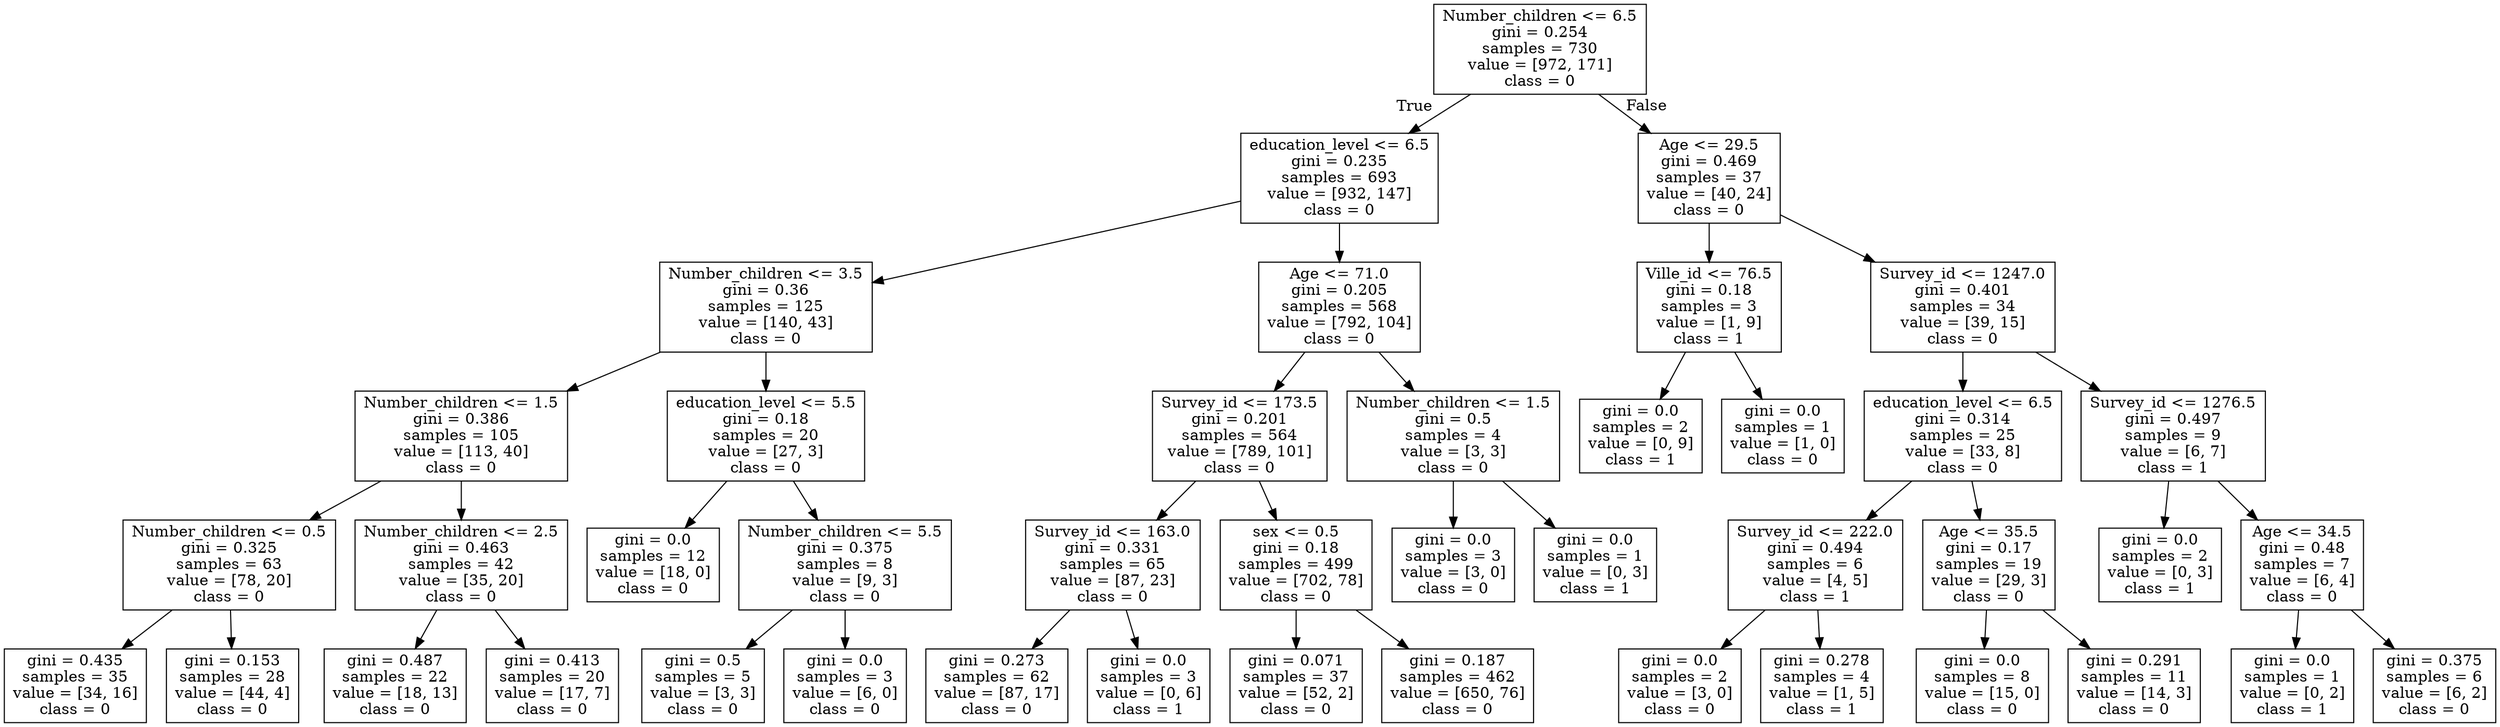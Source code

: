 digraph Tree {
node [shape=box] ;
0 [label="Number_children <= 6.5\ngini = 0.254\nsamples = 730\nvalue = [972, 171]\nclass = 0"] ;
1 [label="education_level <= 6.5\ngini = 0.235\nsamples = 693\nvalue = [932, 147]\nclass = 0"] ;
0 -> 1 [labeldistance=2.5, labelangle=45, headlabel="True"] ;
2 [label="Number_children <= 3.5\ngini = 0.36\nsamples = 125\nvalue = [140, 43]\nclass = 0"] ;
1 -> 2 ;
3 [label="Number_children <= 1.5\ngini = 0.386\nsamples = 105\nvalue = [113, 40]\nclass = 0"] ;
2 -> 3 ;
4 [label="Number_children <= 0.5\ngini = 0.325\nsamples = 63\nvalue = [78, 20]\nclass = 0"] ;
3 -> 4 ;
5 [label="gini = 0.435\nsamples = 35\nvalue = [34, 16]\nclass = 0"] ;
4 -> 5 ;
6 [label="gini = 0.153\nsamples = 28\nvalue = [44, 4]\nclass = 0"] ;
4 -> 6 ;
7 [label="Number_children <= 2.5\ngini = 0.463\nsamples = 42\nvalue = [35, 20]\nclass = 0"] ;
3 -> 7 ;
8 [label="gini = 0.487\nsamples = 22\nvalue = [18, 13]\nclass = 0"] ;
7 -> 8 ;
9 [label="gini = 0.413\nsamples = 20\nvalue = [17, 7]\nclass = 0"] ;
7 -> 9 ;
10 [label="education_level <= 5.5\ngini = 0.18\nsamples = 20\nvalue = [27, 3]\nclass = 0"] ;
2 -> 10 ;
11 [label="gini = 0.0\nsamples = 12\nvalue = [18, 0]\nclass = 0"] ;
10 -> 11 ;
12 [label="Number_children <= 5.5\ngini = 0.375\nsamples = 8\nvalue = [9, 3]\nclass = 0"] ;
10 -> 12 ;
13 [label="gini = 0.5\nsamples = 5\nvalue = [3, 3]\nclass = 0"] ;
12 -> 13 ;
14 [label="gini = 0.0\nsamples = 3\nvalue = [6, 0]\nclass = 0"] ;
12 -> 14 ;
15 [label="Age <= 71.0\ngini = 0.205\nsamples = 568\nvalue = [792, 104]\nclass = 0"] ;
1 -> 15 ;
16 [label="Survey_id <= 173.5\ngini = 0.201\nsamples = 564\nvalue = [789, 101]\nclass = 0"] ;
15 -> 16 ;
17 [label="Survey_id <= 163.0\ngini = 0.331\nsamples = 65\nvalue = [87, 23]\nclass = 0"] ;
16 -> 17 ;
18 [label="gini = 0.273\nsamples = 62\nvalue = [87, 17]\nclass = 0"] ;
17 -> 18 ;
19 [label="gini = 0.0\nsamples = 3\nvalue = [0, 6]\nclass = 1"] ;
17 -> 19 ;
20 [label="sex <= 0.5\ngini = 0.18\nsamples = 499\nvalue = [702, 78]\nclass = 0"] ;
16 -> 20 ;
21 [label="gini = 0.071\nsamples = 37\nvalue = [52, 2]\nclass = 0"] ;
20 -> 21 ;
22 [label="gini = 0.187\nsamples = 462\nvalue = [650, 76]\nclass = 0"] ;
20 -> 22 ;
23 [label="Number_children <= 1.5\ngini = 0.5\nsamples = 4\nvalue = [3, 3]\nclass = 0"] ;
15 -> 23 ;
24 [label="gini = 0.0\nsamples = 3\nvalue = [3, 0]\nclass = 0"] ;
23 -> 24 ;
25 [label="gini = 0.0\nsamples = 1\nvalue = [0, 3]\nclass = 1"] ;
23 -> 25 ;
26 [label="Age <= 29.5\ngini = 0.469\nsamples = 37\nvalue = [40, 24]\nclass = 0"] ;
0 -> 26 [labeldistance=2.5, labelangle=-45, headlabel="False"] ;
27 [label="Ville_id <= 76.5\ngini = 0.18\nsamples = 3\nvalue = [1, 9]\nclass = 1"] ;
26 -> 27 ;
28 [label="gini = 0.0\nsamples = 2\nvalue = [0, 9]\nclass = 1"] ;
27 -> 28 ;
29 [label="gini = 0.0\nsamples = 1\nvalue = [1, 0]\nclass = 0"] ;
27 -> 29 ;
30 [label="Survey_id <= 1247.0\ngini = 0.401\nsamples = 34\nvalue = [39, 15]\nclass = 0"] ;
26 -> 30 ;
31 [label="education_level <= 6.5\ngini = 0.314\nsamples = 25\nvalue = [33, 8]\nclass = 0"] ;
30 -> 31 ;
32 [label="Survey_id <= 222.0\ngini = 0.494\nsamples = 6\nvalue = [4, 5]\nclass = 1"] ;
31 -> 32 ;
33 [label="gini = 0.0\nsamples = 2\nvalue = [3, 0]\nclass = 0"] ;
32 -> 33 ;
34 [label="gini = 0.278\nsamples = 4\nvalue = [1, 5]\nclass = 1"] ;
32 -> 34 ;
35 [label="Age <= 35.5\ngini = 0.17\nsamples = 19\nvalue = [29, 3]\nclass = 0"] ;
31 -> 35 ;
36 [label="gini = 0.0\nsamples = 8\nvalue = [15, 0]\nclass = 0"] ;
35 -> 36 ;
37 [label="gini = 0.291\nsamples = 11\nvalue = [14, 3]\nclass = 0"] ;
35 -> 37 ;
38 [label="Survey_id <= 1276.5\ngini = 0.497\nsamples = 9\nvalue = [6, 7]\nclass = 1"] ;
30 -> 38 ;
39 [label="gini = 0.0\nsamples = 2\nvalue = [0, 3]\nclass = 1"] ;
38 -> 39 ;
40 [label="Age <= 34.5\ngini = 0.48\nsamples = 7\nvalue = [6, 4]\nclass = 0"] ;
38 -> 40 ;
41 [label="gini = 0.0\nsamples = 1\nvalue = [0, 2]\nclass = 1"] ;
40 -> 41 ;
42 [label="gini = 0.375\nsamples = 6\nvalue = [6, 2]\nclass = 0"] ;
40 -> 42 ;
}